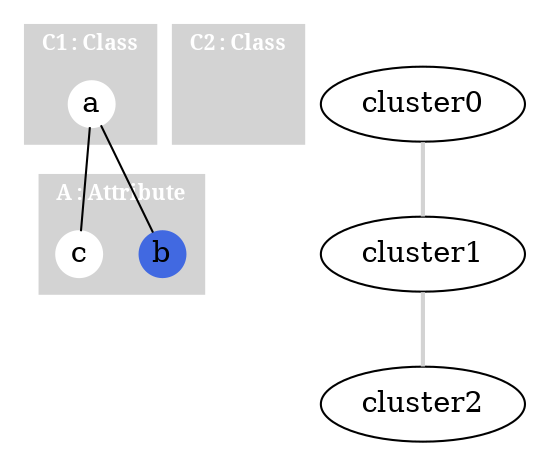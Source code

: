 graph G {
	
	compound=true;
	
	subgraph cluster0 {
		node [style=filled, shape=circle, color=white, height=0.3, width=0.3, margin=0.0];

		style=filled;
		color=lightgrey;
		fontcolor=white;
		fontname=bold;
		fontsize=10;

		label="C1 : Class";

		a;
	}
	
	subgraph cluster1 {
		node [style=filled, shape=circle, color=white, height=0.3, width=0.3, margin=0.0];

		style=filled;
		color=lightgrey;
		fontcolor=white;
		fontname=bold;
		fontsize=10;

		label="A : Attribute";

		b [color=royalblue];
		c;
	}
	
	subgraph cluster2 {
		node [style=filled, shape=circle, color=white, height=0.3, width=0.3, margin=0.0];

		style=filled;
		color=lightgrey;
		fontcolor=white;
		fontname=bold;
		fontsize=10;

		label="C2 : Class";

		c0 [style=invis, label="", height=0.3, width=0.3];
	}
	
	cluster0 -- cluster1  [penwidth=2, color=lightgrey];
	cluster1 -- cluster2  [penwidth=2, color=lightgrey];
	a -- b;
	a -- c;
}